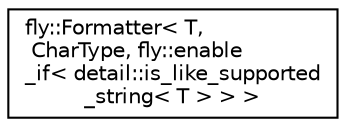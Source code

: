 digraph "Graphical Class Hierarchy"
{
 // LATEX_PDF_SIZE
  edge [fontname="Helvetica",fontsize="10",labelfontname="Helvetica",labelfontsize="10"];
  node [fontname="Helvetica",fontsize="10",shape=record];
  rankdir="LR";
  Node0 [label="fly::Formatter\< T,\l CharType, fly::enable\l_if\< detail::is_like_supported\l_string\< T \> \> \>",height=0.2,width=0.4,color="black", fillcolor="white", style="filled",URL="$structfly_1_1_formatter_3_01_t_00_01_char_type_00_01fly_1_1enable__if_3_01detail_1_1is__like__su639ac3ba0af338079231f79cbbfa9612.html",tooltip=" "];
}
